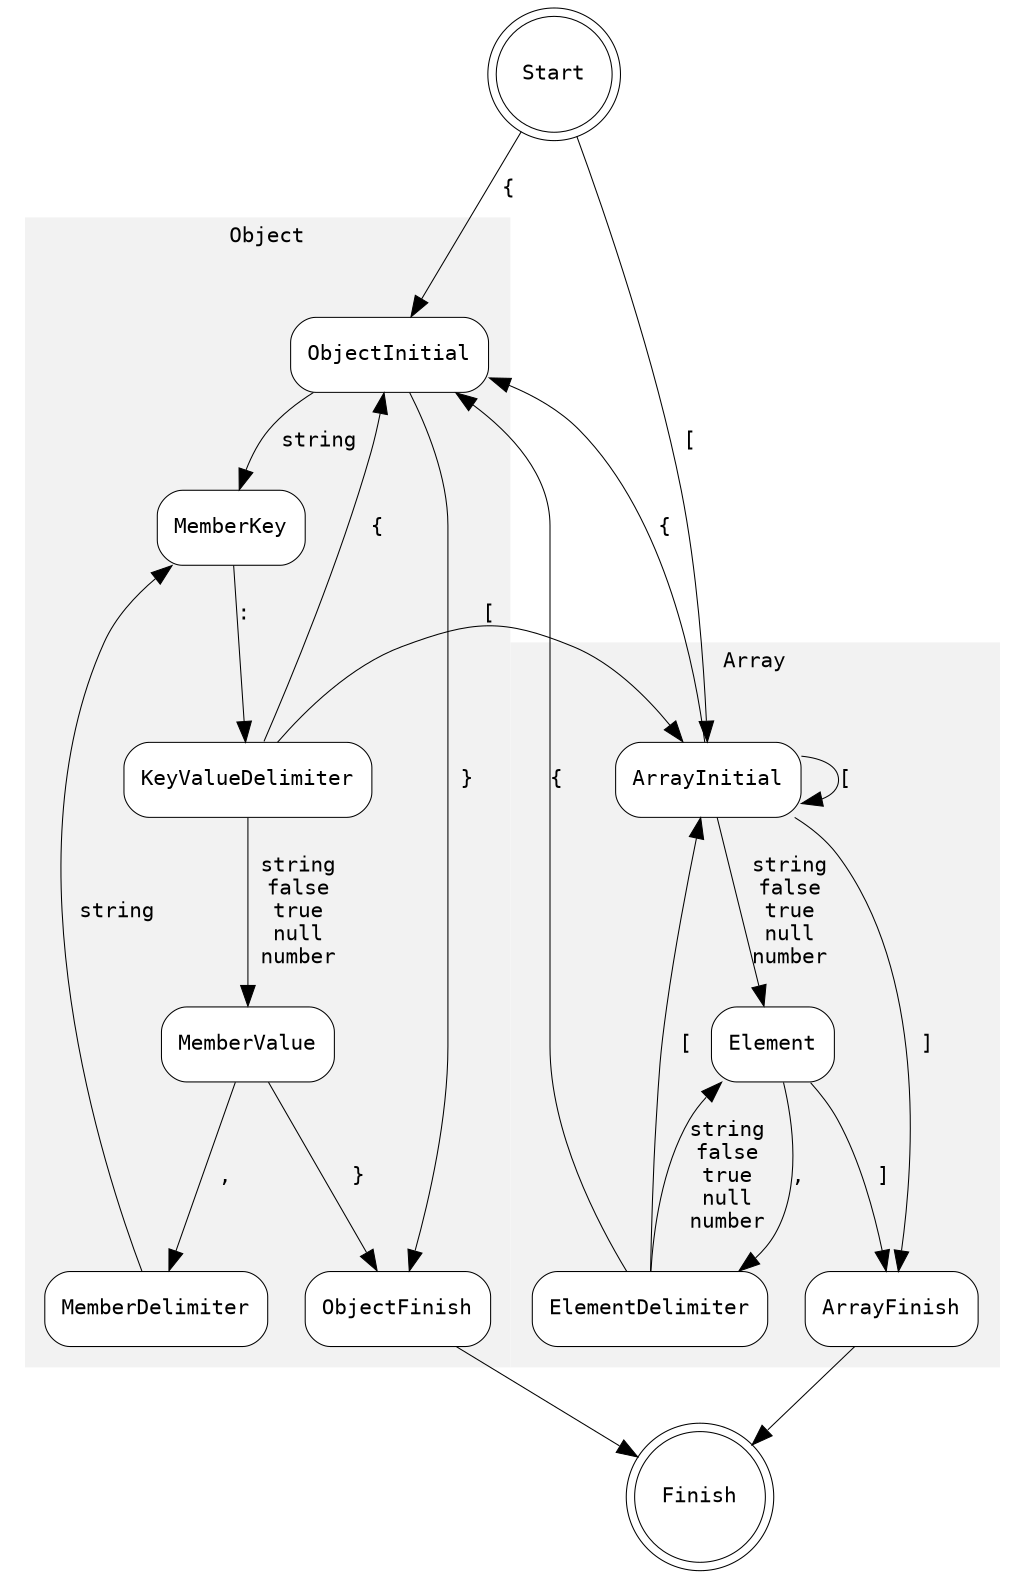 digraph {
    fontname="Inconsolata, Consolas"
    fontsize=10
    margin="0,0"
    penwidth=0.0
    
    node [fontname="Inconsolata, Consolas", fontsize=10, penwidth=0.5]
    edge [fontname="Inconsolata, Consolas", fontsize=10, penwidth=0.5]

    node [shape = doublecircle]; Start; Finish;
    node [shape = box; style = "rounded, filled"; fillcolor=white ];

    Start -> ArrayInitial [label=" ["];
    Start -> ObjectInitial [label=" {"];

    subgraph clusterArray {
        margin="10,10"
        style=filled
        fillcolor=gray95
        label = "Array"
        
        ArrayInitial; Element; ElementDelimiter; ArrayFinish;
    }

    subgraph clusterObject {
        margin="10,10"
        style=filled
        fillcolor=gray95
        label = "Object"

        ObjectInitial; MemberKey; KeyValueDelimiter; MemberValue; MemberDelimiter; ObjectFinish;
    }

    ArrayInitial -> ArrayInitial [label="["];
    ArrayInitial -> ArrayFinish [label=" ]"];
    ArrayInitial -> ObjectInitial [label="{", constraint=false];
    ArrayInitial -> Element [label="string\nfalse\ntrue\nnull\nnumber"];

    Element -> ArrayFinish [label="]"];
    Element -> ElementDelimiter [label=","];

    ElementDelimiter -> ArrayInitial [label=" ["];
    ElementDelimiter -> ObjectInitial [label="{"];
    ElementDelimiter -> Element [label="string\nfalse\ntrue\nnull\nnumber"];

    ObjectInitial -> ObjectFinish [label=" }"];
    ObjectInitial -> MemberKey [label=" string "];

    MemberKey -> KeyValueDelimiter [label=":"];

    KeyValueDelimiter -> ArrayInitial [label="["];
    KeyValueDelimiter -> ObjectInitial [label=" {"];
    KeyValueDelimiter -> MemberValue [label=" string\n false\n true\n null\n number"];

    MemberValue -> ObjectFinish [label="}"];
    MemberValue -> MemberDelimiter [label=","];

    MemberDelimiter -> MemberKey [label=" string "];

    ArrayFinish -> Finish;
    ObjectFinish -> Finish;
}
